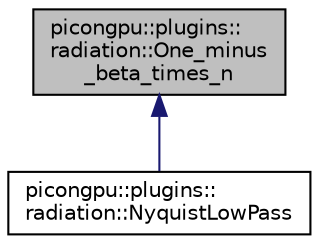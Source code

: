 digraph "picongpu::plugins::radiation::One_minus_beta_times_n"
{
 // LATEX_PDF_SIZE
  edge [fontname="Helvetica",fontsize="10",labelfontname="Helvetica",labelfontsize="10"];
  node [fontname="Helvetica",fontsize="10",shape=record];
  Node1 [label="picongpu::plugins::\lradiation::One_minus\l_beta_times_n",height=0.2,width=0.4,color="black", fillcolor="grey75", style="filled", fontcolor="black",tooltip=" "];
  Node1 -> Node2 [dir="back",color="midnightblue",fontsize="10",style="solid",fontname="Helvetica"];
  Node2 [label="picongpu::plugins::\lradiation::NyquistLowPass",height=0.2,width=0.4,color="black", fillcolor="white", style="filled",URL="$classpicongpu_1_1plugins_1_1radiation_1_1_nyquist_low_pass.html",tooltip=" "];
}
